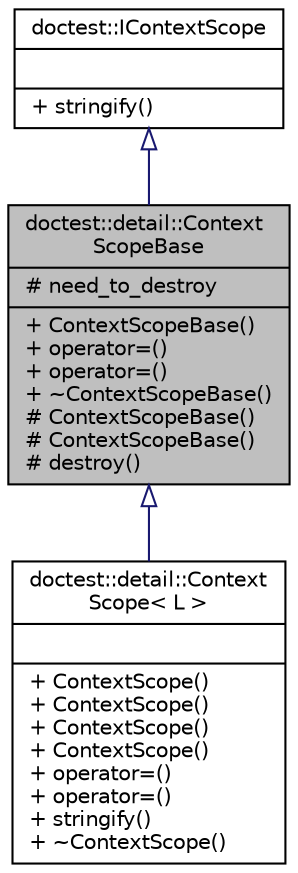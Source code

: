 digraph "doctest::detail::ContextScopeBase"
{
 // LATEX_PDF_SIZE
  edge [fontname="Helvetica",fontsize="10",labelfontname="Helvetica",labelfontsize="10"];
  node [fontname="Helvetica",fontsize="10",shape=record];
  Node1 [label="{doctest::detail::Context\lScopeBase\n|# need_to_destroy\l|+ ContextScopeBase()\l+ operator=()\l+ operator=()\l+ ~ContextScopeBase()\l# ContextScopeBase()\l# ContextScopeBase()\l# destroy()\l}",height=0.2,width=0.4,color="black", fillcolor="grey75", style="filled", fontcolor="black",tooltip=" "];
  Node2 -> Node1 [dir="back",color="midnightblue",fontsize="10",style="solid",arrowtail="onormal",fontname="Helvetica"];
  Node2 [label="{doctest::IContextScope\n||+ stringify()\l}",height=0.2,width=0.4,color="black", fillcolor="white", style="filled",URL="$structdoctest_1_1IContextScope.html",tooltip=" "];
  Node1 -> Node3 [dir="back",color="midnightblue",fontsize="10",style="solid",arrowtail="onormal",fontname="Helvetica"];
  Node3 [label="{doctest::detail::Context\lScope\< L \>\n||+ ContextScope()\l+ ContextScope()\l+ ContextScope()\l+ ContextScope()\l+ operator=()\l+ operator=()\l+ stringify()\l+ ~ContextScope()\l}",height=0.2,width=0.4,color="black", fillcolor="white", style="filled",URL="$classdoctest_1_1detail_1_1ContextScope.html",tooltip=" "];
}
